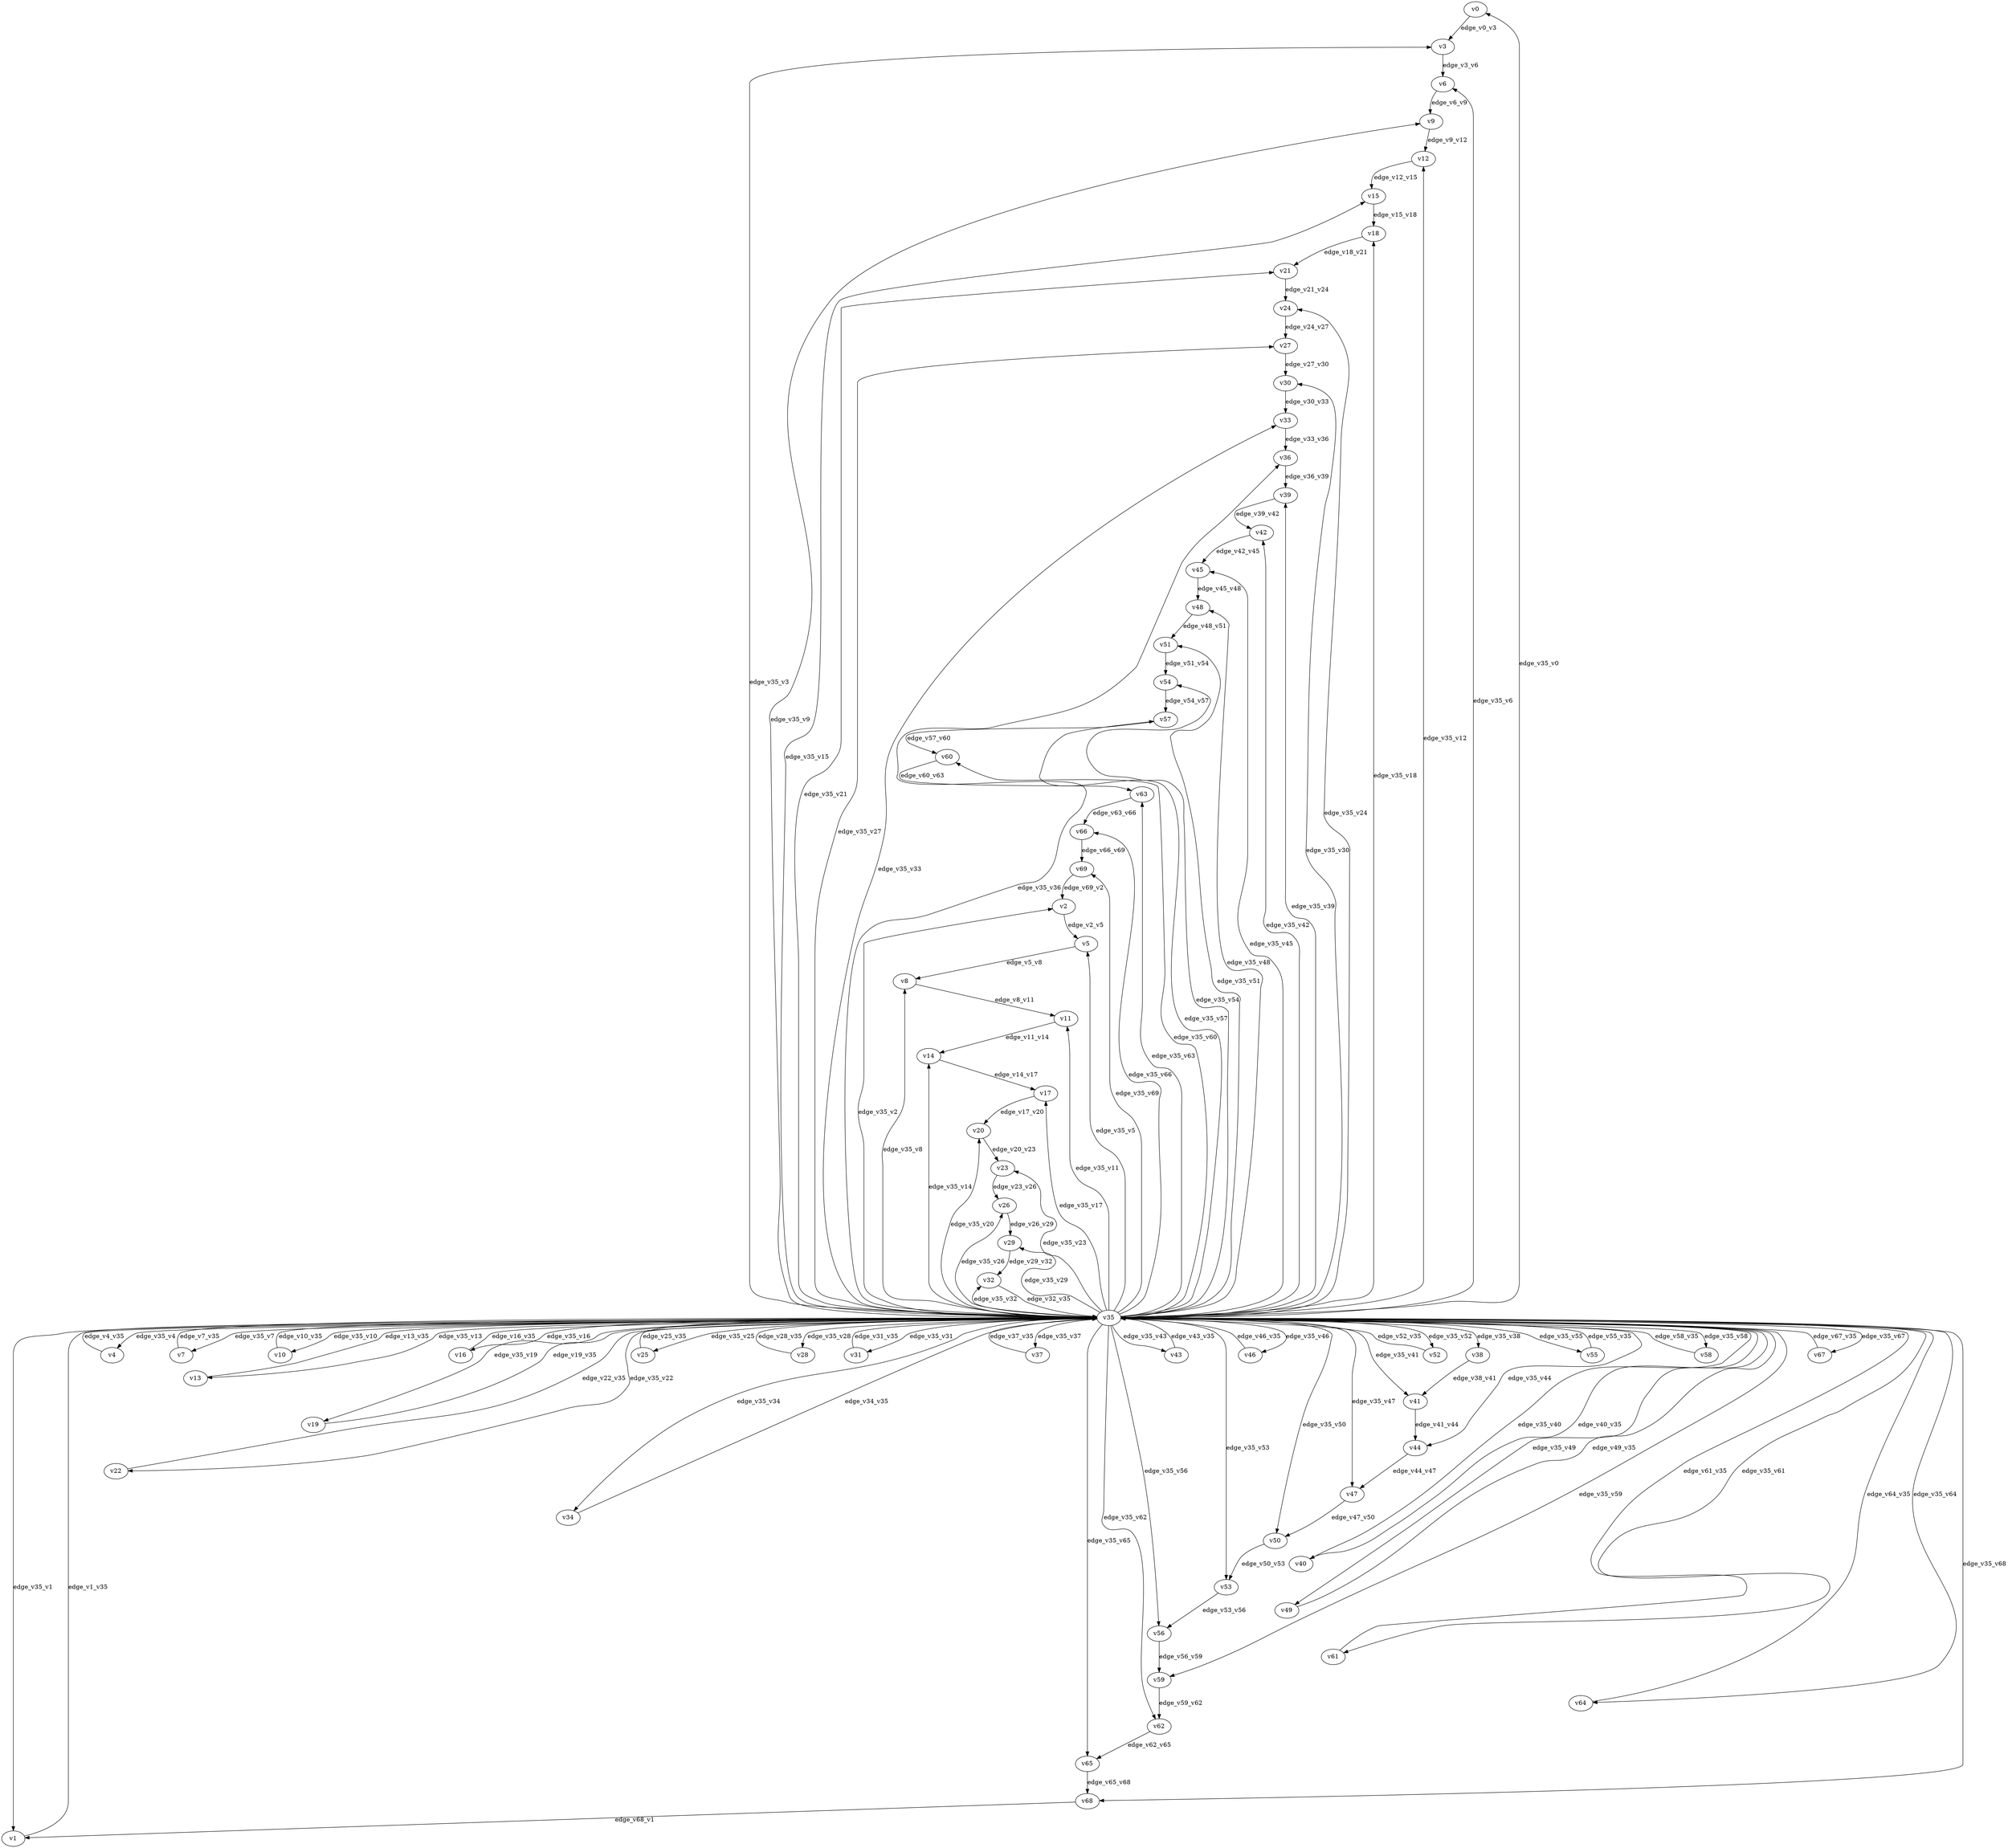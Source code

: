 digraph test099 {
    // Discounted game test case
    // Vertex properties: name [player=X]
    // Edge properties: [weight=Y, discount=Z]

    v0 [name="v0", player=0];
    v1 [name="v1", player=1];
    v2 [name="v2", player=0];
    v3 [name="v3", player=1];
    v4 [name="v4", player=0];
    v5 [name="v5", player=1];
    v6 [name="v6", player=0];
    v7 [name="v7", player=1];
    v8 [name="v8", player=0];
    v9 [name="v9", player=1];
    v10 [name="v10", player=0];
    v11 [name="v11", player=1];
    v12 [name="v12", player=0];
    v13 [name="v13", player=1];
    v14 [name="v14", player=0];
    v15 [name="v15", player=1];
    v16 [name="v16", player=0];
    v17 [name="v17", player=1];
    v18 [name="v18", player=0];
    v19 [name="v19", player=1];
    v20 [name="v20", player=0];
    v21 [name="v21", player=1];
    v22 [name="v22", player=0];
    v23 [name="v23", player=1];
    v24 [name="v24", player=0];
    v25 [name="v25", player=1];
    v26 [name="v26", player=0];
    v27 [name="v27", player=1];
    v28 [name="v28", player=0];
    v29 [name="v29", player=1];
    v30 [name="v30", player=0];
    v31 [name="v31", player=1];
    v32 [name="v32", player=0];
    v33 [name="v33", player=1];
    v34 [name="v34", player=0];
    v35 [name="v35", player=0];
    v36 [name="v36", player=0];
    v37 [name="v37", player=1];
    v38 [name="v38", player=0];
    v39 [name="v39", player=1];
    v40 [name="v40", player=0];
    v41 [name="v41", player=1];
    v42 [name="v42", player=0];
    v43 [name="v43", player=1];
    v44 [name="v44", player=0];
    v45 [name="v45", player=1];
    v46 [name="v46", player=0];
    v47 [name="v47", player=1];
    v48 [name="v48", player=0];
    v49 [name="v49", player=1];
    v50 [name="v50", player=0];
    v51 [name="v51", player=1];
    v52 [name="v52", player=0];
    v53 [name="v53", player=1];
    v54 [name="v54", player=0];
    v55 [name="v55", player=1];
    v56 [name="v56", player=0];
    v57 [name="v57", player=1];
    v58 [name="v58", player=0];
    v59 [name="v59", player=1];
    v60 [name="v60", player=0];
    v61 [name="v61", player=1];
    v62 [name="v62", player=0];
    v63 [name="v63", player=1];
    v64 [name="v64", player=0];
    v65 [name="v65", player=1];
    v66 [name="v66", player=0];
    v67 [name="v67", player=1];
    v68 [name="v68", player=0];
    v69 [name="v69", player=1];

    v35 -> v0 [label="edge_v35_v0", weight=3.33, discount=0.024];
    v35 -> v1 [label="edge_v35_v1", weight=7.45, discount=0.024];
    v1 -> v35 [label="edge_v1_v35", weight=4.48, discount=0.024];
    v35 -> v2 [label="edge_v35_v2", weight=3.47, discount=0.024];
    v35 -> v3 [label="edge_v35_v3", weight=6.74, discount=0.024];
    v35 -> v4 [label="edge_v35_v4", weight=9.25, discount=0.024];
    v4 -> v35 [label="edge_v4_v35", weight=9.04, discount=0.024];
    v35 -> v5 [label="edge_v35_v5", weight=9.41, discount=0.024];
    v35 -> v6 [label="edge_v35_v6", weight=5.74, discount=0.024];
    v35 -> v7 [label="edge_v35_v7", weight=2.97, discount=0.024];
    v7 -> v35 [label="edge_v7_v35", weight=5.69, discount=0.024];
    v35 -> v8 [label="edge_v35_v8", weight=6.49, discount=0.024];
    v35 -> v9 [label="edge_v35_v9", weight=-0.80, discount=0.024];
    v35 -> v10 [label="edge_v35_v10", weight=5.90, discount=0.024];
    v10 -> v35 [label="edge_v10_v35", weight=6.30, discount=0.024];
    v35 -> v11 [label="edge_v35_v11", weight=10.00, discount=0.024];
    v35 -> v12 [label="edge_v35_v12", weight=5.79, discount=0.024];
    v35 -> v13 [label="edge_v35_v13", weight=-0.89, discount=0.024];
    v13 -> v35 [label="edge_v13_v35", weight=0.41, discount=0.024];
    v35 -> v14 [label="edge_v35_v14", weight=9.50, discount=0.024];
    v35 -> v15 [label="edge_v35_v15", weight=-3.85, discount=0.024];
    v35 -> v16 [label="edge_v35_v16", weight=-1.61, discount=0.024];
    v16 -> v35 [label="edge_v16_v35", weight=1.12, discount=0.024];
    v35 -> v17 [label="edge_v35_v17", weight=9.29, discount=0.024];
    v35 -> v18 [label="edge_v35_v18", weight=9.06, discount=0.024];
    v35 -> v19 [label="edge_v35_v19", weight=-5.33, discount=0.024];
    v19 -> v35 [label="edge_v19_v35", weight=-5.75, discount=0.024];
    v35 -> v20 [label="edge_v35_v20", weight=7.01, discount=0.024];
    v35 -> v21 [label="edge_v35_v21", weight=2.28, discount=0.024];
    v35 -> v22 [label="edge_v35_v22", weight=-3.54, discount=0.024];
    v22 -> v35 [label="edge_v22_v35", weight=-3.80, discount=0.024];
    v35 -> v23 [label="edge_v35_v23", weight=-3.12, discount=0.024];
    v35 -> v24 [label="edge_v35_v24", weight=-5.07, discount=0.024];
    v35 -> v25 [label="edge_v35_v25", weight=3.57, discount=0.024];
    v25 -> v35 [label="edge_v25_v35", weight=5.17, discount=0.024];
    v35 -> v26 [label="edge_v35_v26", weight=-4.24, discount=0.024];
    v35 -> v27 [label="edge_v35_v27", weight=1.09, discount=0.024];
    v35 -> v28 [label="edge_v35_v28", weight=1.46, discount=0.024];
    v28 -> v35 [label="edge_v28_v35", weight=0.08, discount=0.024];
    v35 -> v29 [label="edge_v35_v29", weight=0.91, discount=0.024];
    v35 -> v30 [label="edge_v35_v30", weight=-3.78, discount=0.024];
    v35 -> v31 [label="edge_v35_v31", weight=9.26, discount=0.024];
    v31 -> v35 [label="edge_v31_v35", weight=11.06, discount=0.024];
    v35 -> v32 [label="edge_v35_v32", weight=8.76, discount=0.024];
    v35 -> v33 [label="edge_v35_v33", weight=-3.22, discount=0.024];
    v35 -> v34 [label="edge_v35_v34", weight=-4.74, discount=0.024];
    v34 -> v35 [label="edge_v34_v35", weight=-2.55, discount=0.024];
    v35 -> v36 [label="edge_v35_v36", weight=-0.30, discount=0.024];
    v35 -> v37 [label="edge_v35_v37", weight=9.86, discount=0.024];
    v37 -> v35 [label="edge_v37_v35", weight=7.46, discount=0.024];
    v35 -> v38 [label="edge_v35_v38", weight=2.94, discount=0.024];
    v35 -> v39 [label="edge_v35_v39", weight=6.18, discount=0.024];
    v35 -> v40 [label="edge_v35_v40", weight=-1.67, discount=0.024];
    v40 -> v35 [label="edge_v40_v35", weight=-2.93, discount=0.024];
    v35 -> v41 [label="edge_v35_v41", weight=7.29, discount=0.024];
    v35 -> v42 [label="edge_v35_v42", weight=4.04, discount=0.024];
    v35 -> v43 [label="edge_v35_v43", weight=9.79, discount=0.024];
    v43 -> v35 [label="edge_v43_v35", weight=12.13, discount=0.024];
    v35 -> v44 [label="edge_v35_v44", weight=-0.02, discount=0.024];
    v35 -> v45 [label="edge_v35_v45", weight=2.90, discount=0.024];
    v35 -> v46 [label="edge_v35_v46", weight=9.22, discount=0.024];
    v46 -> v35 [label="edge_v46_v35", weight=11.69, discount=0.024];
    v35 -> v47 [label="edge_v35_v47", weight=5.93, discount=0.024];
    v35 -> v48 [label="edge_v35_v48", weight=-1.37, discount=0.024];
    v35 -> v49 [label="edge_v35_v49", weight=-4.72, discount=0.024];
    v49 -> v35 [label="edge_v49_v35", weight=-6.32, discount=0.024];
    v35 -> v50 [label="edge_v35_v50", weight=3.12, discount=0.024];
    v35 -> v51 [label="edge_v35_v51", weight=-4.17, discount=0.024];
    v35 -> v52 [label="edge_v35_v52", weight=2.95, discount=0.024];
    v52 -> v35 [label="edge_v52_v35", weight=0.88, discount=0.024];
    v35 -> v53 [label="edge_v35_v53", weight=7.32, discount=0.024];
    v35 -> v54 [label="edge_v35_v54", weight=-1.45, discount=0.024];
    v35 -> v55 [label="edge_v35_v55", weight=0.45, discount=0.024];
    v55 -> v35 [label="edge_v55_v35", weight=2.05, discount=0.024];
    v35 -> v56 [label="edge_v35_v56", weight=3.83, discount=0.024];
    v35 -> v57 [label="edge_v35_v57", weight=-0.54, discount=0.024];
    v35 -> v58 [label="edge_v35_v58", weight=9.18, discount=0.024];
    v58 -> v35 [label="edge_v58_v35", weight=8.39, discount=0.024];
    v35 -> v59 [label="edge_v35_v59", weight=-1.71, discount=0.024];
    v35 -> v60 [label="edge_v35_v60", weight=-1.85, discount=0.024];
    v35 -> v61 [label="edge_v35_v61", weight=-2.92, discount=0.024];
    v61 -> v35 [label="edge_v61_v35", weight=-2.20, discount=0.024];
    v35 -> v62 [label="edge_v35_v62", weight=-1.60, discount=0.024];
    v35 -> v63 [label="edge_v35_v63", weight=8.49, discount=0.024];
    v35 -> v64 [label="edge_v35_v64", weight=-3.23, discount=0.024];
    v64 -> v35 [label="edge_v64_v35", weight=-1.53, discount=0.024];
    v35 -> v65 [label="edge_v35_v65", weight=3.07, discount=0.024];
    v35 -> v66 [label="edge_v35_v66", weight=-0.46, discount=0.024];
    v35 -> v67 [label="edge_v35_v67", weight=3.91, discount=0.024];
    v67 -> v35 [label="edge_v67_v35", weight=4.72, discount=0.024];
    v35 -> v68 [label="edge_v35_v68", weight=1.18, discount=0.024];
    v35 -> v69 [label="edge_v35_v69", weight=7.97, discount=0.024];
    v0 -> v3 [label="edge_v0_v3", weight=3.65, discount=0.024];
    v2 -> v5 [label="edge_v2_v5", weight=-2.18, discount=0.024];
    v3 -> v6 [label="edge_v3_v6", weight=5.06, discount=0.024];
    v5 -> v8 [label="edge_v5_v8", weight=-2.00, discount=0.024];
    v6 -> v9 [label="edge_v6_v9", weight=2.79, discount=0.024];
    v8 -> v11 [label="edge_v8_v11", weight=3.92, discount=0.024];
    v9 -> v12 [label="edge_v9_v12", weight=1.68, discount=0.024];
    v11 -> v14 [label="edge_v11_v14", weight=1.38, discount=0.024];
    v12 -> v15 [label="edge_v12_v15", weight=3.54, discount=0.024];
    v14 -> v17 [label="edge_v14_v17", weight=0.54, discount=0.024];
    v15 -> v18 [label="edge_v15_v18", weight=2.08, discount=0.024];
    v17 -> v20 [label="edge_v17_v20", weight=4.25, discount=0.024];
    v18 -> v21 [label="edge_v18_v21", weight=2.29, discount=0.024];
    v20 -> v23 [label="edge_v20_v23", weight=2.50, discount=0.024];
    v21 -> v24 [label="edge_v21_v24", weight=6.63, discount=0.024];
    v23 -> v26 [label="edge_v23_v26", weight=-0.13, discount=0.024];
    v24 -> v27 [label="edge_v24_v27", weight=1.81, discount=0.024];
    v26 -> v29 [label="edge_v26_v29", weight=-1.52, discount=0.024];
    v27 -> v30 [label="edge_v27_v30", weight=4.22, discount=0.024];
    v29 -> v32 [label="edge_v29_v32", weight=2.47, discount=0.024];
    v30 -> v33 [label="edge_v30_v33", weight=2.78, discount=0.024];
    v32 -> v35 [label="edge_v32_v35", weight=5.27, discount=0.024];
    v33 -> v36 [label="edge_v33_v36", weight=2.81, discount=0.024];
    v36 -> v39 [label="edge_v36_v39", weight=6.33, discount=0.024];
    v38 -> v41 [label="edge_v38_v41", weight=2.30, discount=0.024];
    v39 -> v42 [label="edge_v39_v42", weight=1.39, discount=0.024];
    v41 -> v44 [label="edge_v41_v44", weight=3.92, discount=0.024];
    v42 -> v45 [label="edge_v42_v45", weight=0.12, discount=0.024];
    v44 -> v47 [label="edge_v44_v47", weight=1.95, discount=0.024];
    v45 -> v48 [label="edge_v45_v48", weight=4.39, discount=0.024];
    v47 -> v50 [label="edge_v47_v50", weight=1.10, discount=0.024];
    v48 -> v51 [label="edge_v48_v51", weight=1.07, discount=0.024];
    v50 -> v53 [label="edge_v50_v53", weight=4.71, discount=0.024];
    v51 -> v54 [label="edge_v51_v54", weight=6.01, discount=0.024];
    v53 -> v56 [label="edge_v53_v56", weight=0.34, discount=0.024];
    v54 -> v57 [label="edge_v54_v57", weight=3.12, discount=0.024];
    v56 -> v59 [label="edge_v56_v59", weight=1.68, discount=0.024];
    v57 -> v60 [label="edge_v57_v60", weight=0.96, discount=0.024];
    v59 -> v62 [label="edge_v59_v62", weight=2.14, discount=0.024];
    v60 -> v63 [label="edge_v60_v63", weight=-1.79, discount=0.024];
    v62 -> v65 [label="edge_v62_v65", weight=-1.95, discount=0.024];
    v63 -> v66 [label="edge_v63_v66", weight=-0.80, discount=0.024];
    v65 -> v68 [label="edge_v65_v68", weight=2.72, discount=0.024];
    v66 -> v69 [label="edge_v66_v69", weight=5.29, discount=0.024];
    v68 -> v1 [label="edge_v68_v1", weight=-0.78, discount=0.024];
    v69 -> v2 [label="edge_v69_v2", weight=5.81, discount=0.024];
}
